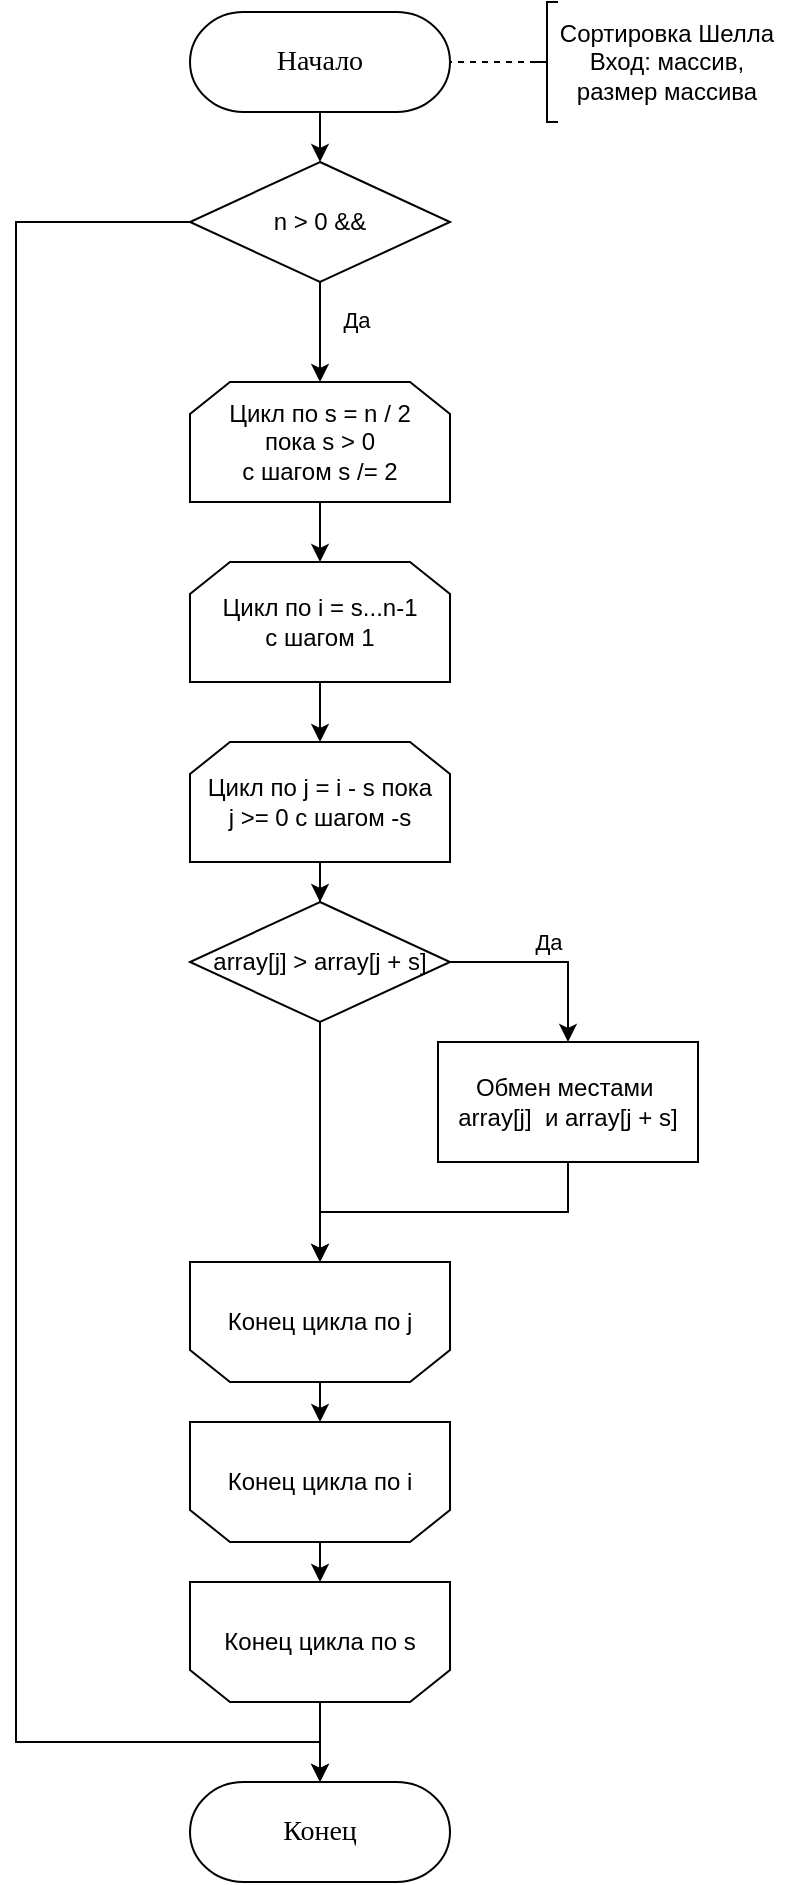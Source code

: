 <mxfile version="20.3.0" type="device" pages="4"><diagram id="zJ5rKYGzw53xMXKaePyn" name="Shell Sort"><mxGraphModel dx="1167" dy="1146" grid="1" gridSize="10" guides="1" tooltips="1" connect="1" arrows="1" fold="1" page="1" pageScale="1" pageWidth="827" pageHeight="1169" math="0" shadow="0"><root><mxCell id="0"/><mxCell id="1" parent="0"/><mxCell id="5mzTO8OdksLQXG157cku-5" style="edgeStyle=orthogonalEdgeStyle;rounded=0;orthogonalLoop=1;jettySize=auto;html=1;entryX=0.5;entryY=0;entryDx=0;entryDy=0;entryPerimeter=0;" parent="1" source="uV4W_4-hqG5UFzfyPHTg-1" target="5mzTO8OdksLQXG157cku-1" edge="1"><mxGeometry relative="1" as="geometry"><mxPoint x="352" y="110" as="sourcePoint"/></mxGeometry></mxCell><mxCell id="93CCv3OsJoAqllG_4LYZ-76" style="edgeStyle=orthogonalEdgeStyle;rounded=0;orthogonalLoop=1;jettySize=auto;html=1;exitX=0.5;exitY=1;exitDx=0;exitDy=0;entryX=0.5;entryY=0;entryDx=0;entryDy=0;" parent="1" source="93CCv3OsJoAqllG_4LYZ-69" target="93CCv3OsJoAqllG_4LYZ-71" edge="1"><mxGeometry relative="1" as="geometry"/></mxCell><mxCell id="93CCv3OsJoAqllG_4LYZ-69" value="Цикл по s = n / 2 &lt;br&gt;пока s &amp;gt; 0 &lt;br&gt;с шагом s /= 2" style="shape=loopLimit;whiteSpace=wrap;html=1;" parent="1" vertex="1"><mxGeometry x="287" y="240" width="130" height="60" as="geometry"/></mxCell><mxCell id="93CCv3OsJoAqllG_4LYZ-106" style="edgeStyle=orthogonalEdgeStyle;rounded=0;orthogonalLoop=1;jettySize=auto;html=1;exitX=0.5;exitY=1;exitDx=0;exitDy=0;" parent="1" source="93CCv3OsJoAqllG_4LYZ-70" target="uV4W_4-hqG5UFzfyPHTg-3" edge="1"><mxGeometry relative="1" as="geometry"><mxPoint x="352.059" y="930" as="targetPoint"/></mxGeometry></mxCell><mxCell id="93CCv3OsJoAqllG_4LYZ-70" value="Конец цикла по s" style="shape=loopLimit;whiteSpace=wrap;html=1;flipV=1;" parent="1" vertex="1"><mxGeometry x="287" y="840" width="130" height="60" as="geometry"/></mxCell><mxCell id="93CCv3OsJoAqllG_4LYZ-77" style="edgeStyle=orthogonalEdgeStyle;rounded=0;orthogonalLoop=1;jettySize=auto;html=1;exitX=0.5;exitY=1;exitDx=0;exitDy=0;entryX=0.5;entryY=0;entryDx=0;entryDy=0;" parent="1" source="93CCv3OsJoAqllG_4LYZ-71" target="93CCv3OsJoAqllG_4LYZ-74" edge="1"><mxGeometry relative="1" as="geometry"/></mxCell><mxCell id="93CCv3OsJoAqllG_4LYZ-71" value="&lt;br&gt;Цикл по i = s...n-1&lt;br&gt;с шагом 1&lt;br&gt;&lt;div style=&quot;text-align: center;&quot;&gt;&lt;span style=&quot;color: rgba(0, 0, 0, 0); font-family: monospace; font-size: 0px; text-align: start; background-color: initial;&quot;&gt;%3CmxGraphModel%3E%3Croot%3E%3CmxCell%20id%3D%220%22%2F%3E%3CmxCell%20id%3D%221%22%20parent%3D%220%22%2F%3E%3CmxCell%20id%3D%222%22%20value%3D%22s%20%3D%20n%20%2F%202%3B%20s%20%26amp%3Bgt%3B%200%22%20style%3D%22shape%3DloopLimit%3BwhiteSpace%3Dwrap%3Bhtml%3D1%3B%22%20vertex%3D%221%22%20parent%3D%221%22%3E%3CmxGeometry%20x%3D%22290%22%20y%3D%22180%22%20width%3D%22130%22%20height%3D%2260%22%20as%3D%22geometry%22%2F%3E%3C%2FmxCell%3E%3C%2Froot%3E%3C%2FmxGraphModel%3&lt;/span&gt;&lt;/div&gt;" style="shape=loopLimit;whiteSpace=wrap;html=1;" parent="1" vertex="1"><mxGeometry x="287" y="330" width="130" height="60" as="geometry"/></mxCell><mxCell id="93CCv3OsJoAqllG_4LYZ-79" style="edgeStyle=orthogonalEdgeStyle;rounded=0;orthogonalLoop=1;jettySize=auto;html=1;exitX=0.5;exitY=1;exitDx=0;exitDy=0;entryX=0.5;entryY=0;entryDx=0;entryDy=0;" parent="1" source="93CCv3OsJoAqllG_4LYZ-72" target="93CCv3OsJoAqllG_4LYZ-70" edge="1"><mxGeometry relative="1" as="geometry"/></mxCell><mxCell id="93CCv3OsJoAqllG_4LYZ-72" value="Конец цикла по i" style="shape=loopLimit;whiteSpace=wrap;html=1;flipV=1;" parent="1" vertex="1"><mxGeometry x="287" y="760" width="130" height="60" as="geometry"/></mxCell><mxCell id="93CCv3OsJoAqllG_4LYZ-81" style="edgeStyle=orthogonalEdgeStyle;rounded=0;orthogonalLoop=1;jettySize=auto;html=1;exitX=0.5;exitY=1;exitDx=0;exitDy=0;" parent="1" source="93CCv3OsJoAqllG_4LYZ-74" target="93CCv3OsJoAqllG_4LYZ-80" edge="1"><mxGeometry relative="1" as="geometry"/></mxCell><mxCell id="93CCv3OsJoAqllG_4LYZ-74" value="Цикл по j = i - s пока &lt;br&gt;j &amp;gt;= 0 c шагом -s" style="shape=loopLimit;whiteSpace=wrap;html=1;" parent="1" vertex="1"><mxGeometry x="287" y="420" width="130" height="60" as="geometry"/></mxCell><mxCell id="93CCv3OsJoAqllG_4LYZ-78" style="edgeStyle=orthogonalEdgeStyle;rounded=0;orthogonalLoop=1;jettySize=auto;html=1;exitX=0.5;exitY=1;exitDx=0;exitDy=0;entryX=0.5;entryY=0;entryDx=0;entryDy=0;" parent="1" source="93CCv3OsJoAqllG_4LYZ-75" target="93CCv3OsJoAqllG_4LYZ-72" edge="1"><mxGeometry relative="1" as="geometry"/></mxCell><mxCell id="93CCv3OsJoAqllG_4LYZ-75" value="Конец цикла по j" style="shape=loopLimit;whiteSpace=wrap;html=1;flipV=1;" parent="1" vertex="1"><mxGeometry x="287" y="680" width="130" height="60" as="geometry"/></mxCell><mxCell id="93CCv3OsJoAqllG_4LYZ-84" style="edgeStyle=orthogonalEdgeStyle;rounded=0;orthogonalLoop=1;jettySize=auto;html=1;exitX=1;exitY=0.5;exitDx=0;exitDy=0;exitPerimeter=0;entryX=0.5;entryY=0;entryDx=0;entryDy=0;" parent="1" source="93CCv3OsJoAqllG_4LYZ-80" target="1SueRd_jat4q9LOYcfWv-1" edge="1"><mxGeometry relative="1" as="geometry"><mxPoint x="476" y="570" as="targetPoint"/></mxGeometry></mxCell><mxCell id="93CCv3OsJoAqllG_4LYZ-87" value="Да" style="edgeLabel;html=1;align=center;verticalAlign=middle;resizable=0;points=[];" parent="93CCv3OsJoAqllG_4LYZ-84" vertex="1" connectable="0"><mxGeometry x="-0.01" y="2" relative="1" as="geometry"><mxPoint y="-8" as="offset"/></mxGeometry></mxCell><mxCell id="93CCv3OsJoAqllG_4LYZ-85" style="edgeStyle=orthogonalEdgeStyle;rounded=0;orthogonalLoop=1;jettySize=auto;html=1;exitX=0.5;exitY=1;exitDx=0;exitDy=0;exitPerimeter=0;" parent="1" source="93CCv3OsJoAqllG_4LYZ-80" target="93CCv3OsJoAqllG_4LYZ-75" edge="1"><mxGeometry relative="1" as="geometry"/></mxCell><mxCell id="93CCv3OsJoAqllG_4LYZ-80" value="array[j] &amp;gt; array[j + s]" style="strokeWidth=1;html=1;shape=mxgraph.flowchart.decision;whiteSpace=wrap;" parent="1" vertex="1"><mxGeometry x="287" y="500" width="130" height="60" as="geometry"/></mxCell><mxCell id="93CCv3OsJoAqllG_4LYZ-86" style="edgeStyle=orthogonalEdgeStyle;rounded=0;orthogonalLoop=1;jettySize=auto;html=1;exitX=0.5;exitY=1;exitDx=0;exitDy=0;" parent="1" source="1SueRd_jat4q9LOYcfWv-1" target="93CCv3OsJoAqllG_4LYZ-75" edge="1"><mxGeometry relative="1" as="geometry"><mxPoint x="476.059" y="630" as="sourcePoint"/></mxGeometry></mxCell><mxCell id="93CCv3OsJoAqllG_4LYZ-108" style="edgeStyle=orthogonalEdgeStyle;rounded=0;orthogonalLoop=1;jettySize=auto;html=1;exitX=0;exitY=0.5;exitDx=0;exitDy=0;exitPerimeter=0;endArrow=none;endFill=0;dashed=1;" parent="1" source="93CCv3OsJoAqllG_4LYZ-107" target="uV4W_4-hqG5UFzfyPHTg-1" edge="1"><mxGeometry relative="1" as="geometry"><mxPoint x="417" y="80" as="targetPoint"/></mxGeometry></mxCell><mxCell id="93CCv3OsJoAqllG_4LYZ-107" value="" style="strokeWidth=1;html=1;shape=mxgraph.flowchart.annotation_2;align=left;labelPosition=right;pointerEvents=1;rounded=0;" parent="1" vertex="1"><mxGeometry x="460" y="50" width="11" height="60" as="geometry"/></mxCell><mxCell id="93CCv3OsJoAqllG_4LYZ-109" value="Сортировка Шелла&lt;br&gt;Вход: массив, &lt;br&gt;размер массива" style="text;html=1;align=center;verticalAlign=middle;resizable=0;points=[];autosize=1;strokeColor=none;fillColor=none;" parent="1" vertex="1"><mxGeometry x="460" y="50" width="130" height="60" as="geometry"/></mxCell><mxCell id="5mzTO8OdksLQXG157cku-2" style="edgeStyle=orthogonalEdgeStyle;rounded=0;orthogonalLoop=1;jettySize=auto;html=1;exitX=0.5;exitY=1;exitDx=0;exitDy=0;exitPerimeter=0;" parent="1" source="5mzTO8OdksLQXG157cku-1" target="93CCv3OsJoAqllG_4LYZ-69" edge="1"><mxGeometry relative="1" as="geometry"/></mxCell><mxCell id="5mzTO8OdksLQXG157cku-3" value="Да" style="edgeLabel;html=1;align=center;verticalAlign=middle;resizable=0;points=[];" parent="5mzTO8OdksLQXG157cku-2" vertex="1" connectable="0"><mxGeometry x="-0.246" y="1" relative="1" as="geometry"><mxPoint x="17" as="offset"/></mxGeometry></mxCell><mxCell id="5mzTO8OdksLQXG157cku-4" style="edgeStyle=orthogonalEdgeStyle;rounded=0;orthogonalLoop=1;jettySize=auto;html=1;exitX=0;exitY=0.5;exitDx=0;exitDy=0;exitPerimeter=0;entryX=0.5;entryY=0;entryDx=0;entryDy=0;entryPerimeter=0;" parent="1" source="5mzTO8OdksLQXG157cku-1" target="uV4W_4-hqG5UFzfyPHTg-3" edge="1"><mxGeometry relative="1" as="geometry"><Array as="points"><mxPoint x="200" y="160"/><mxPoint x="200" y="920"/><mxPoint x="352" y="920"/></Array><mxPoint x="352" y="930" as="targetPoint"/></mxGeometry></mxCell><mxCell id="5mzTO8OdksLQXG157cku-1" value="n &amp;gt; 0 &amp;amp;&amp;amp;&lt;br&gt;" style="strokeWidth=1;html=1;shape=mxgraph.flowchart.decision;whiteSpace=wrap;" parent="1" vertex="1"><mxGeometry x="287" y="130" width="130" height="60" as="geometry"/></mxCell><mxCell id="1SueRd_jat4q9LOYcfWv-1" value="Обмен местами&amp;nbsp;&lt;br&gt;array[j]&amp;nbsp; и array[j + s]" style="rounded=0;whiteSpace=wrap;html=1;absoluteArcSize=1;arcSize=14;strokeWidth=1;" parent="1" vertex="1"><mxGeometry x="411" y="570" width="130" height="60" as="geometry"/></mxCell><mxCell id="uV4W_4-hqG5UFzfyPHTg-1" value="&lt;div style=&quot;&quot;&gt;&lt;font style=&quot;font-family: Calibri; color: rgb(0, 0, 0); direction: ltr; letter-spacing: 0px; line-height: 120%; opacity: 1;&quot;&gt;&lt;font style=&quot;font-size: 14px;&quot;&gt;Начало&lt;/font&gt;&lt;br&gt;&lt;/font&gt;&lt;/div&gt;" style="verticalAlign=middle;align=center;vsdxID=1;fillColor=#FFFFFF;gradientColor=none;shape=stencil(tVJBDsIgEHwNRxoEG+O51n8QS9uNCM2Ctv5eEI2ttV6Mt9md2d0MDBGFa2WnCGfOoz2qHirfErEjnINpFYIPiIiSiKK2qBq0Z1OlupNRGdHJXuKGIc1xluV5nOLsmjorxu71Psk1mJF8s83WX+USD4HD+XZ86PMkX1745KkcwFG0XnqwZsJpiY2i4RSttWwmlOuV6mbtj17m1n9ysvySf/ESwOtPa9A6RWLMv2cgtFJ+RHkD);strokeColor=#000000;spacingTop=-1;spacingBottom=-1;spacingLeft=-1;spacingRight=-1;points=[[0.5,0,0],[0.5,0.5,0],[1,0.5,0]];labelBackgroundColor=none;rounded=0;html=1;whiteSpace=wrap;" vertex="1" parent="1"><mxGeometry x="287" y="55" width="130" height="50" as="geometry"/></mxCell><mxCell id="uV4W_4-hqG5UFzfyPHTg-3" value="&lt;div style=&quot;&quot;&gt;&lt;font face=&quot;Calibri&quot;&gt;&lt;span style=&quot;font-size: 14px;&quot;&gt;Конец&lt;/span&gt;&lt;/font&gt;&lt;/div&gt;" style="verticalAlign=middle;align=center;vsdxID=1;fillColor=#FFFFFF;gradientColor=none;shape=stencil(tVJBDsIgEHwNRxoEG+O51n8QS9uNCM2Ctv5eEI2ttV6Mt9md2d0MDBGFa2WnCGfOoz2qHirfErEjnINpFYIPiIiSiKK2qBq0Z1OlupNRGdHJXuKGIc1xluV5nOLsmjorxu71Psk1mJF8s83WX+USD4HD+XZ86PMkX1745KkcwFG0XnqwZsJpiY2i4RSttWwmlOuV6mbtj17m1n9ysvySf/ESwOtPa9A6RWLMv2cgtFJ+RHkD);strokeColor=#000000;spacingTop=-1;spacingBottom=-1;spacingLeft=-1;spacingRight=-1;points=[[0.5,0,0],[0.5,0.5,0],[1,0.5,0]];labelBackgroundColor=none;rounded=0;html=1;whiteSpace=wrap;" vertex="1" parent="1"><mxGeometry x="287" y="940" width="130" height="50" as="geometry"/></mxCell></root></mxGraphModel></diagram><diagram id="ApRP8iA1zLcZYuRDoT3F" name="Bead Sort"><mxGraphModel dx="545" dy="535" grid="1" gridSize="10" guides="1" tooltips="1" connect="1" arrows="1" fold="1" page="1" pageScale="1" pageWidth="827" pageHeight="1169" math="0" shadow="0"><root><mxCell id="0"/><mxCell id="1" parent="0"/><mxCell id="517aXSBoxoFflCynp9_E-57" style="edgeStyle=orthogonalEdgeStyle;rounded=0;orthogonalLoop=1;jettySize=auto;html=1;entryX=0.5;entryY=0;entryDx=0;entryDy=0;fontSize=20;" parent="1" source="r0wx1oEFgMWCrntMmnH4-2" target="517aXSBoxoFflCynp9_E-56" edge="1"><mxGeometry relative="1" as="geometry"><mxPoint x="219" y="100" as="sourcePoint"/></mxGeometry></mxCell><mxCell id="ViTurvVxepOQBG1YdN2W-4" style="edgeStyle=orthogonalEdgeStyle;rounded=0;orthogonalLoop=1;jettySize=auto;html=1;exitX=0.5;exitY=1;exitDx=0;exitDy=0;" parent="1" source="ViTurvVxepOQBG1YdN2W-1" target="ViTurvVxepOQBG1YdN2W-3" edge="1"><mxGeometry relative="1" as="geometry"/></mxCell><mxCell id="ViTurvVxepOQBG1YdN2W-1" value="Цикл по i=1...n-1&lt;br&gt;с шагом 1" style="shape=loopLimit;whiteSpace=wrap;html=1;" parent="1" vertex="1"><mxGeometry x="154" y="210" width="130" height="60" as="geometry"/></mxCell><mxCell id="517aXSBoxoFflCynp9_E-6" style="edgeStyle=orthogonalEdgeStyle;rounded=0;orthogonalLoop=1;jettySize=auto;html=1;exitX=0.5;exitY=1;exitDx=0;exitDy=0;entryX=0.5;entryY=0;entryDx=0;entryDy=0;" parent="1" source="ViTurvVxepOQBG1YdN2W-2" target="517aXSBoxoFflCynp9_E-5" edge="1"><mxGeometry relative="1" as="geometry"/></mxCell><mxCell id="ViTurvVxepOQBG1YdN2W-2" value="Конец цикла по i" style="shape=loopLimit;whiteSpace=wrap;html=1;flipV=1;" parent="1" vertex="1"><mxGeometry x="154" y="449" width="130" height="60" as="geometry"/></mxCell><mxCell id="ViTurvVxepOQBG1YdN2W-5" style="edgeStyle=orthogonalEdgeStyle;rounded=0;orthogonalLoop=1;jettySize=auto;html=1;exitX=0.5;exitY=1;exitDx=0;exitDy=0;" parent="1" source="ViTurvVxepOQBG1YdN2W-3" target="ViTurvVxepOQBG1YdN2W-2" edge="1"><mxGeometry relative="1" as="geometry"/></mxCell><mxCell id="517aXSBoxoFflCynp9_E-2" style="edgeStyle=orthogonalEdgeStyle;rounded=0;orthogonalLoop=1;jettySize=auto;html=1;exitX=1;exitY=0.5;exitDx=0;exitDy=0;" parent="1" source="ViTurvVxepOQBG1YdN2W-3" target="517aXSBoxoFflCynp9_E-1" edge="1"><mxGeometry relative="1" as="geometry"/></mxCell><mxCell id="517aXSBoxoFflCynp9_E-4" value="&lt;font style=&quot;font-size: 12px;&quot;&gt;Да&lt;/font&gt;" style="edgeLabel;html=1;align=center;verticalAlign=middle;resizable=0;points=[];" parent="517aXSBoxoFflCynp9_E-2" vertex="1" connectable="0"><mxGeometry x="-0.207" relative="1" as="geometry"><mxPoint x="13" y="-10" as="offset"/></mxGeometry></mxCell><mxCell id="ViTurvVxepOQBG1YdN2W-3" value="array[i] &amp;gt; max" style="rhombus;whiteSpace=wrap;html=1;" parent="1" vertex="1"><mxGeometry x="154" y="289" width="130" height="60" as="geometry"/></mxCell><mxCell id="517aXSBoxoFflCynp9_E-3" style="edgeStyle=orthogonalEdgeStyle;rounded=0;orthogonalLoop=1;jettySize=auto;html=1;exitX=0.5;exitY=1;exitDx=0;exitDy=0;" parent="1" source="517aXSBoxoFflCynp9_E-1" target="ViTurvVxepOQBG1YdN2W-2" edge="1"><mxGeometry relative="1" as="geometry"/></mxCell><mxCell id="517aXSBoxoFflCynp9_E-1" value="max = a[i]" style="rounded=0;whiteSpace=wrap;html=1;absoluteArcSize=1;arcSize=14;strokeWidth=1;" parent="1" vertex="1"><mxGeometry x="284" y="349" width="130" height="41" as="geometry"/></mxCell><mxCell id="517aXSBoxoFflCynp9_E-16" style="edgeStyle=orthogonalEdgeStyle;rounded=0;orthogonalLoop=1;jettySize=auto;html=1;exitX=0.5;exitY=1;exitDx=0;exitDy=0;" parent="1" source="517aXSBoxoFflCynp9_E-5" target="517aXSBoxoFflCynp9_E-7" edge="1"><mxGeometry relative="1" as="geometry"/></mxCell><mxCell id="517aXSBoxoFflCynp9_E-5" value="Выделение памяти под массив beads длиной max * n" style="rounded=0;whiteSpace=wrap;html=1;absoluteArcSize=1;arcSize=14;strokeWidth=1;" parent="1" vertex="1"><mxGeometry x="154" y="549" width="130" height="60" as="geometry"/></mxCell><mxCell id="517aXSBoxoFflCynp9_E-9" style="edgeStyle=orthogonalEdgeStyle;rounded=0;orthogonalLoop=1;jettySize=auto;html=1;exitX=0.5;exitY=1;exitDx=0;exitDy=0;" parent="1" source="517aXSBoxoFflCynp9_E-7" target="517aXSBoxoFflCynp9_E-8" edge="1"><mxGeometry relative="1" as="geometry"/></mxCell><mxCell id="517aXSBoxoFflCynp9_E-7" value="Цикл по i=0...n-1&lt;br&gt;с шагом 1" style="shape=loopLimit;whiteSpace=wrap;html=1;" parent="1" vertex="1"><mxGeometry x="154" y="649" width="130" height="60" as="geometry"/></mxCell><mxCell id="517aXSBoxoFflCynp9_E-14" style="edgeStyle=orthogonalEdgeStyle;rounded=0;orthogonalLoop=1;jettySize=auto;html=1;exitX=0.5;exitY=1;exitDx=0;exitDy=0;" parent="1" source="517aXSBoxoFflCynp9_E-8" target="517aXSBoxoFflCynp9_E-13" edge="1"><mxGeometry relative="1" as="geometry"/></mxCell><mxCell id="517aXSBoxoFflCynp9_E-8" value="Цикл по j=0...a[i]-1&lt;br&gt;с шагом 1" style="shape=loopLimit;whiteSpace=wrap;html=1;" parent="1" vertex="1"><mxGeometry x="154" y="739" width="130" height="60" as="geometry"/></mxCell><mxCell id="517aXSBoxoFflCynp9_E-12" style="edgeStyle=orthogonalEdgeStyle;rounded=0;orthogonalLoop=1;jettySize=auto;html=1;exitX=0.5;exitY=1;exitDx=0;exitDy=0;" parent="1" source="517aXSBoxoFflCynp9_E-10" target="517aXSBoxoFflCynp9_E-11" edge="1"><mxGeometry relative="1" as="geometry"/></mxCell><mxCell id="517aXSBoxoFflCynp9_E-10" value="Конец цикла по j" style="shape=loopLimit;whiteSpace=wrap;html=1;flipV=1;" parent="1" vertex="1"><mxGeometry x="154" y="928" width="130" height="60" as="geometry"/></mxCell><mxCell id="517aXSBoxoFflCynp9_E-34" style="edgeStyle=orthogonalEdgeStyle;rounded=0;orthogonalLoop=1;jettySize=auto;html=1;exitX=0.5;exitY=1;exitDx=0;exitDy=0;fontSize=20;" parent="1" source="517aXSBoxoFflCynp9_E-11" target="517aXSBoxoFflCynp9_E-33" edge="1"><mxGeometry relative="1" as="geometry"/></mxCell><mxCell id="517aXSBoxoFflCynp9_E-11" value="Конец цикла по i" style="shape=loopLimit;whiteSpace=wrap;html=1;flipV=1;" parent="1" vertex="1"><mxGeometry x="154" y="1018" width="130" height="60" as="geometry"/></mxCell><mxCell id="517aXSBoxoFflCynp9_E-15" style="edgeStyle=orthogonalEdgeStyle;rounded=0;orthogonalLoop=1;jettySize=auto;html=1;exitX=0.5;exitY=1;exitDx=0;exitDy=0;entryX=0.5;entryY=0;entryDx=0;entryDy=0;" parent="1" source="517aXSBoxoFflCynp9_E-13" target="517aXSBoxoFflCynp9_E-10" edge="1"><mxGeometry relative="1" as="geometry"/></mxCell><mxCell id="517aXSBoxoFflCynp9_E-13" value="beads[i * max + j] = 1" style="rounded=0;whiteSpace=wrap;html=1;absoluteArcSize=1;arcSize=14;strokeWidth=1;" parent="1" vertex="1"><mxGeometry x="154" y="829" width="130" height="60" as="geometry"/></mxCell><mxCell id="517aXSBoxoFflCynp9_E-25" style="edgeStyle=orthogonalEdgeStyle;rounded=0;orthogonalLoop=1;jettySize=auto;html=1;exitX=0.5;exitY=1;exitDx=0;exitDy=0;entryX=0.5;entryY=0;entryDx=0;entryDy=0;" parent="1" source="517aXSBoxoFflCynp9_E-17" target="517aXSBoxoFflCynp9_E-19" edge="1"><mxGeometry relative="1" as="geometry"/></mxCell><mxCell id="517aXSBoxoFflCynp9_E-17" value="Цикл по j=0...max-1&lt;br&gt;с шагом 1" style="shape=loopLimit;whiteSpace=wrap;html=1;" parent="1" vertex="1"><mxGeometry x="430" y="160" width="130" height="60" as="geometry"/></mxCell><mxCell id="517aXSBoxoFflCynp9_E-53" style="edgeStyle=orthogonalEdgeStyle;rounded=0;orthogonalLoop=1;jettySize=auto;html=1;exitX=0.5;exitY=1;exitDx=0;exitDy=0;fontSize=20;" parent="1" source="517aXSBoxoFflCynp9_E-18" target="517aXSBoxoFflCynp9_E-52" edge="1"><mxGeometry relative="1" as="geometry"/></mxCell><mxCell id="517aXSBoxoFflCynp9_E-18" value="Конец цикла по j" style="shape=loopLimit;whiteSpace=wrap;html=1;flipV=1;" parent="1" vertex="1"><mxGeometry x="430" y="800" width="130" height="60" as="geometry"/></mxCell><mxCell id="517aXSBoxoFflCynp9_E-30" style="edgeStyle=orthogonalEdgeStyle;rounded=0;orthogonalLoop=1;jettySize=auto;html=1;exitX=0.5;exitY=1;exitDx=0;exitDy=0;entryX=0.5;entryY=0;entryDx=0;entryDy=0;" parent="1" source="517aXSBoxoFflCynp9_E-19" target="517aXSBoxoFflCynp9_E-29" edge="1"><mxGeometry relative="1" as="geometry"/></mxCell><mxCell id="517aXSBoxoFflCynp9_E-19" value="Цикл по i=0...n-1&lt;br&gt;с шагом 1" style="shape=loopLimit;whiteSpace=wrap;html=1;" parent="1" vertex="1"><mxGeometry x="430" y="249" width="130" height="60" as="geometry"/></mxCell><mxCell id="517aXSBoxoFflCynp9_E-23" style="edgeStyle=orthogonalEdgeStyle;rounded=0;orthogonalLoop=1;jettySize=auto;html=1;exitX=0.5;exitY=1;exitDx=0;exitDy=0;entryX=0.5;entryY=0;entryDx=0;entryDy=0;" parent="1" source="517aXSBoxoFflCynp9_E-20" target="517aXSBoxoFflCynp9_E-21" edge="1"><mxGeometry relative="1" as="geometry"/></mxCell><mxCell id="517aXSBoxoFflCynp9_E-20" value="Конец цикла по i" style="shape=loopLimit;whiteSpace=wrap;html=1;flipV=1;" parent="1" vertex="1"><mxGeometry x="430" y="430" width="130" height="60" as="geometry"/></mxCell><mxCell id="517aXSBoxoFflCynp9_E-27" style="edgeStyle=orthogonalEdgeStyle;rounded=0;orthogonalLoop=1;jettySize=auto;html=1;exitX=0.5;exitY=1;exitDx=0;exitDy=0;entryX=0.5;entryY=0;entryDx=0;entryDy=0;" parent="1" source="517aXSBoxoFflCynp9_E-21" target="517aXSBoxoFflCynp9_E-26" edge="1"><mxGeometry relative="1" as="geometry"/></mxCell><mxCell id="517aXSBoxoFflCynp9_E-21" value="Цикл по i=n-sum...n-1 с шагом 1" style="shape=loopLimit;whiteSpace=wrap;html=1;" parent="1" vertex="1"><mxGeometry x="430" y="520" width="130" height="60" as="geometry"/></mxCell><mxCell id="517aXSBoxoFflCynp9_E-24" style="edgeStyle=orthogonalEdgeStyle;rounded=0;orthogonalLoop=1;jettySize=auto;html=1;exitX=0.5;exitY=1;exitDx=0;exitDy=0;entryX=0.5;entryY=0;entryDx=0;entryDy=0;" parent="1" source="517aXSBoxoFflCynp9_E-22" target="517aXSBoxoFflCynp9_E-18" edge="1"><mxGeometry relative="1" as="geometry"/></mxCell><mxCell id="517aXSBoxoFflCynp9_E-22" value="Конец цикла по i" style="shape=loopLimit;whiteSpace=wrap;html=1;flipV=1;" parent="1" vertex="1"><mxGeometry x="430" y="710" width="130" height="60" as="geometry"/></mxCell><mxCell id="517aXSBoxoFflCynp9_E-28" style="edgeStyle=orthogonalEdgeStyle;rounded=0;orthogonalLoop=1;jettySize=auto;html=1;exitX=0.5;exitY=1;exitDx=0;exitDy=0;entryX=0.5;entryY=0;entryDx=0;entryDy=0;" parent="1" source="517aXSBoxoFflCynp9_E-26" target="517aXSBoxoFflCynp9_E-22" edge="1"><mxGeometry relative="1" as="geometry"/></mxCell><mxCell id="517aXSBoxoFflCynp9_E-26" value="beads[i * max + j] = 1" style="rounded=0;whiteSpace=wrap;html=1;absoluteArcSize=1;arcSize=14;strokeWidth=1;" parent="1" vertex="1"><mxGeometry x="430" y="620" width="130" height="60" as="geometry"/></mxCell><mxCell id="517aXSBoxoFflCynp9_E-31" style="edgeStyle=orthogonalEdgeStyle;rounded=0;orthogonalLoop=1;jettySize=auto;html=1;exitX=0.5;exitY=1;exitDx=0;exitDy=0;" parent="1" source="517aXSBoxoFflCynp9_E-29" target="517aXSBoxoFflCynp9_E-20" edge="1"><mxGeometry relative="1" as="geometry"/></mxCell><mxCell id="517aXSBoxoFflCynp9_E-29" value="sum += beads[i * max + j];&lt;br&gt;beads[i * max + j] = 0;" style="rounded=0;whiteSpace=wrap;html=1;absoluteArcSize=1;arcSize=14;strokeWidth=1;" parent="1" vertex="1"><mxGeometry x="430" y="340" width="130" height="60" as="geometry"/></mxCell><mxCell id="517aXSBoxoFflCynp9_E-33" value="&lt;font style=&quot;font-size: 20px;&quot;&gt;A&lt;/font&gt;" style="ellipse;whiteSpace=wrap;html=1;aspect=fixed;" parent="1" vertex="1"><mxGeometry x="189" y="1109" width="60" height="60" as="geometry"/></mxCell><mxCell id="517aXSBoxoFflCynp9_E-36" style="edgeStyle=orthogonalEdgeStyle;rounded=0;orthogonalLoop=1;jettySize=auto;html=1;exitX=0.5;exitY=1;exitDx=0;exitDy=0;fontSize=20;" parent="1" source="517aXSBoxoFflCynp9_E-35" target="517aXSBoxoFflCynp9_E-17" edge="1"><mxGeometry relative="1" as="geometry"/></mxCell><mxCell id="517aXSBoxoFflCynp9_E-35" value="&lt;font style=&quot;font-size: 20px;&quot;&gt;A&lt;/font&gt;" style="ellipse;whiteSpace=wrap;html=1;aspect=fixed;" parent="1" vertex="1"><mxGeometry x="465" y="80" width="60" height="60" as="geometry"/></mxCell><mxCell id="517aXSBoxoFflCynp9_E-42" style="edgeStyle=orthogonalEdgeStyle;rounded=0;orthogonalLoop=1;jettySize=auto;html=1;exitX=0.5;exitY=1;exitDx=0;exitDy=0;fontSize=20;" parent="1" source="517aXSBoxoFflCynp9_E-38" target="517aXSBoxoFflCynp9_E-39" edge="1"><mxGeometry relative="1" as="geometry"/></mxCell><mxCell id="517aXSBoxoFflCynp9_E-38" value="Цикл по i=0...n-1&lt;br&gt;с шагом 1" style="shape=loopLimit;whiteSpace=wrap;html=1;" parent="1" vertex="1"><mxGeometry x="630" y="160" width="130" height="60" as="geometry"/></mxCell><mxCell id="517aXSBoxoFflCynp9_E-41" style="edgeStyle=orthogonalEdgeStyle;rounded=0;orthogonalLoop=1;jettySize=auto;html=1;exitX=0.5;exitY=1;exitDx=0;exitDy=0;entryX=0.5;entryY=0;entryDx=0;entryDy=0;fontSize=20;" parent="1" source="517aXSBoxoFflCynp9_E-39" target="517aXSBoxoFflCynp9_E-40" edge="1"><mxGeometry relative="1" as="geometry"/></mxCell><mxCell id="517aXSBoxoFflCynp9_E-39" value="Цикл по j=0...max-1&amp;nbsp;&lt;br&gt;с шагом 1" style="shape=loopLimit;whiteSpace=wrap;html=1;" parent="1" vertex="1"><mxGeometry x="630" y="249" width="130" height="60" as="geometry"/></mxCell><mxCell id="517aXSBoxoFflCynp9_E-47" style="edgeStyle=orthogonalEdgeStyle;rounded=0;orthogonalLoop=1;jettySize=auto;html=1;exitX=0.5;exitY=1;exitDx=0;exitDy=0;entryX=0.5;entryY=0;entryDx=0;entryDy=0;fontSize=20;" parent="1" source="517aXSBoxoFflCynp9_E-40" target="517aXSBoxoFflCynp9_E-46" edge="1"><mxGeometry relative="1" as="geometry"/></mxCell><mxCell id="517aXSBoxoFflCynp9_E-50" value="&lt;font style=&quot;font-size: 12px;&quot;&gt;Да&lt;/font&gt;" style="edgeLabel;html=1;align=center;verticalAlign=middle;resizable=0;points=[];fontSize=20;" parent="517aXSBoxoFflCynp9_E-47" vertex="1" connectable="0"><mxGeometry x="0.26" y="2" relative="1" as="geometry"><mxPoint x="-17" y="-12" as="offset"/></mxGeometry></mxCell><mxCell id="517aXSBoxoFflCynp9_E-49" style="edgeStyle=orthogonalEdgeStyle;rounded=0;orthogonalLoop=1;jettySize=auto;html=1;exitX=1;exitY=0.5;exitDx=0;exitDy=0;fontSize=20;" parent="1" source="517aXSBoxoFflCynp9_E-40" target="517aXSBoxoFflCynp9_E-43" edge="1"><mxGeometry relative="1" as="geometry"><Array as="points"><mxPoint x="790" y="370"/><mxPoint x="790" y="520"/><mxPoint x="695" y="520"/></Array></mxGeometry></mxCell><mxCell id="517aXSBoxoFflCynp9_E-40" value="beads[i * max + j] == 1" style="rhombus;whiteSpace=wrap;html=1;" parent="1" vertex="1"><mxGeometry x="630" y="340" width="130" height="60" as="geometry"/></mxCell><mxCell id="517aXSBoxoFflCynp9_E-45" style="edgeStyle=orthogonalEdgeStyle;rounded=0;orthogonalLoop=1;jettySize=auto;html=1;exitX=0.5;exitY=1;exitDx=0;exitDy=0;fontSize=20;" parent="1" source="517aXSBoxoFflCynp9_E-43" target="517aXSBoxoFflCynp9_E-44" edge="1"><mxGeometry relative="1" as="geometry"/></mxCell><mxCell id="517aXSBoxoFflCynp9_E-43" value="Конец цикла по j" style="shape=loopLimit;whiteSpace=wrap;html=1;flipV=1;" parent="1" vertex="1"><mxGeometry x="630" y="540" width="130" height="60" as="geometry"/></mxCell><mxCell id="517aXSBoxoFflCynp9_E-51" style="edgeStyle=orthogonalEdgeStyle;rounded=0;orthogonalLoop=1;jettySize=auto;html=1;exitX=0.5;exitY=1;exitDx=0;exitDy=0;fontSize=20;" parent="1" source="517aXSBoxoFflCynp9_E-44" target="r0wx1oEFgMWCrntMmnH4-1" edge="1"><mxGeometry relative="1" as="geometry"><mxPoint x="695" y="730" as="targetPoint"/></mxGeometry></mxCell><mxCell id="517aXSBoxoFflCynp9_E-44" value="Конец цикла по i" style="shape=loopLimit;whiteSpace=wrap;html=1;flipV=1;" parent="1" vertex="1"><mxGeometry x="630" y="620" width="130" height="60" as="geometry"/></mxCell><mxCell id="517aXSBoxoFflCynp9_E-48" style="edgeStyle=orthogonalEdgeStyle;rounded=0;orthogonalLoop=1;jettySize=auto;html=1;exitX=0.5;exitY=1;exitDx=0;exitDy=0;entryX=0.5;entryY=0;entryDx=0;entryDy=0;fontSize=20;" parent="1" source="517aXSBoxoFflCynp9_E-46" target="517aXSBoxoFflCynp9_E-43" edge="1"><mxGeometry relative="1" as="geometry"/></mxCell><mxCell id="517aXSBoxoFflCynp9_E-46" value="a[i] = j" style="rounded=0;whiteSpace=wrap;html=1;absoluteArcSize=1;arcSize=14;strokeWidth=1;" parent="1" vertex="1"><mxGeometry x="630" y="450" width="130" height="50" as="geometry"/></mxCell><mxCell id="517aXSBoxoFflCynp9_E-52" value="&lt;span style=&quot;font-size: 20px;&quot;&gt;B&lt;/span&gt;" style="ellipse;whiteSpace=wrap;html=1;aspect=fixed;" parent="1" vertex="1"><mxGeometry x="465" y="889" width="60" height="60" as="geometry"/></mxCell><mxCell id="517aXSBoxoFflCynp9_E-55" style="edgeStyle=orthogonalEdgeStyle;rounded=0;orthogonalLoop=1;jettySize=auto;html=1;exitX=0.5;exitY=1;exitDx=0;exitDy=0;entryX=0.5;entryY=0;entryDx=0;entryDy=0;fontSize=20;" parent="1" source="517aXSBoxoFflCynp9_E-54" target="517aXSBoxoFflCynp9_E-38" edge="1"><mxGeometry relative="1" as="geometry"/></mxCell><mxCell id="517aXSBoxoFflCynp9_E-54" value="&lt;span style=&quot;font-size: 20px;&quot;&gt;B&lt;/span&gt;" style="ellipse;whiteSpace=wrap;html=1;aspect=fixed;" parent="1" vertex="1"><mxGeometry x="665" y="70" width="60" height="60" as="geometry"/></mxCell><mxCell id="517aXSBoxoFflCynp9_E-61" style="edgeStyle=orthogonalEdgeStyle;rounded=0;orthogonalLoop=1;jettySize=auto;html=1;exitX=0;exitY=0.5;exitDx=0;exitDy=0;fontSize=20;" parent="1" source="517aXSBoxoFflCynp9_E-56" target="517aXSBoxoFflCynp9_E-60" edge="1"><mxGeometry relative="1" as="geometry"/></mxCell><mxCell id="1su7fDfFGS1ucFmmIdsB-1" style="edgeStyle=orthogonalEdgeStyle;rounded=0;orthogonalLoop=1;jettySize=auto;html=1;exitX=0.5;exitY=1;exitDx=0;exitDy=0;entryX=0.5;entryY=0;entryDx=0;entryDy=0;strokeColor=default;" parent="1" source="517aXSBoxoFflCynp9_E-56" target="ViTurvVxepOQBG1YdN2W-1" edge="1"><mxGeometry relative="1" as="geometry"/></mxCell><mxCell id="1su7fDfFGS1ucFmmIdsB-2" value="Да" style="edgeLabel;html=1;align=center;verticalAlign=middle;resizable=0;points=[];" parent="1su7fDfFGS1ucFmmIdsB-1" vertex="1" connectable="0"><mxGeometry x="0.134" y="1" relative="1" as="geometry"><mxPoint x="10" y="-7" as="offset"/></mxGeometry></mxCell><mxCell id="517aXSBoxoFflCynp9_E-56" value="n &amp;gt; 0" style="rhombus;whiteSpace=wrap;html=1;" parent="1" vertex="1"><mxGeometry x="154" y="120" width="130" height="60" as="geometry"/></mxCell><mxCell id="517aXSBoxoFflCynp9_E-60" value="&lt;font style=&quot;font-size: 20px;&quot;&gt;С&lt;/font&gt;" style="ellipse;whiteSpace=wrap;html=1;aspect=fixed;" parent="1" vertex="1"><mxGeometry x="70" y="210" width="60" height="60" as="geometry"/></mxCell><mxCell id="517aXSBoxoFflCynp9_E-63" style="edgeStyle=orthogonalEdgeStyle;rounded=0;orthogonalLoop=1;jettySize=auto;html=1;fontSize=20;exitX=0;exitY=0.5;exitDx=0;exitDy=0;" parent="1" source="517aXSBoxoFflCynp9_E-62" target="r0wx1oEFgMWCrntMmnH4-1" edge="1"><mxGeometry relative="1" as="geometry"><Array as="points"><mxPoint x="760" y="710"/><mxPoint x="695" y="710"/></Array><mxPoint x="695" y="730" as="targetPoint"/></mxGeometry></mxCell><mxCell id="517aXSBoxoFflCynp9_E-62" value="&lt;span style=&quot;font-size: 20px;&quot;&gt;С&lt;/span&gt;" style="ellipse;whiteSpace=wrap;html=1;aspect=fixed;" parent="1" vertex="1"><mxGeometry x="760" y="679" width="60" height="60" as="geometry"/></mxCell><mxCell id="zePbKUkwh7KGL7Af4wnY-3" style="edgeStyle=orthogonalEdgeStyle;rounded=0;orthogonalLoop=1;jettySize=auto;html=1;fontSize=12;endArrow=none;endFill=0;strokeColor=default;dashed=1;" parent="1" target="r0wx1oEFgMWCrntMmnH4-2" edge="1"><mxGeometry relative="1" as="geometry"><mxPoint x="320" y="70" as="sourcePoint"/><mxPoint x="284" y="70" as="targetPoint"/></mxGeometry></mxCell><mxCell id="zePbKUkwh7KGL7Af4wnY-1" value="" style="strokeWidth=1;html=1;shape=mxgraph.flowchart.annotation_2;align=left;labelPosition=right;pointerEvents=1;rounded=0;" parent="1" vertex="1"><mxGeometry x="320" y="40" width="10" height="60" as="geometry"/></mxCell><mxCell id="zePbKUkwh7KGL7Af4wnY-2" value="Сортировка бусинами&lt;br&gt;Вход: массив, &lt;br&gt;размер массива" style="text;html=1;align=center;verticalAlign=middle;resizable=0;points=[];autosize=1;strokeColor=none;fillColor=none;" parent="1" vertex="1"><mxGeometry x="320" y="40" width="150" height="60" as="geometry"/></mxCell><mxCell id="r0wx1oEFgMWCrntMmnH4-1" value="&lt;div style=&quot;&quot;&gt;&lt;font face=&quot;Calibri&quot;&gt;&lt;span style=&quot;font-size: 14px;&quot;&gt;Конец&lt;/span&gt;&lt;/font&gt;&lt;/div&gt;" style="verticalAlign=middle;align=center;vsdxID=1;fillColor=#FFFFFF;gradientColor=none;shape=stencil(tVJBDsIgEHwNRxoEG+O51n8QS9uNCM2Ctv5eEI2ttV6Mt9md2d0MDBGFa2WnCGfOoz2qHirfErEjnINpFYIPiIiSiKK2qBq0Z1OlupNRGdHJXuKGIc1xluV5nOLsmjorxu71Psk1mJF8s83WX+USD4HD+XZ86PMkX1745KkcwFG0XnqwZsJpiY2i4RSttWwmlOuV6mbtj17m1n9ysvySf/ESwOtPa9A6RWLMv2cgtFJ+RHkD);strokeColor=#000000;spacingTop=-1;spacingBottom=-1;spacingLeft=-1;spacingRight=-1;points=[[0.5,0,0],[0.5,0.5,0],[1,0.5,0]];labelBackgroundColor=none;rounded=0;html=1;whiteSpace=wrap;" vertex="1" parent="1"><mxGeometry x="630" y="730" width="130" height="50" as="geometry"/></mxCell><mxCell id="r0wx1oEFgMWCrntMmnH4-2" value="&lt;div style=&quot;&quot;&gt;&lt;font face=&quot;Calibri&quot;&gt;&lt;span style=&quot;font-size: 14px;&quot;&gt;Начало&lt;/span&gt;&lt;/font&gt;&lt;/div&gt;" style="verticalAlign=middle;align=center;vsdxID=1;fillColor=#FFFFFF;gradientColor=none;shape=stencil(tVJBDsIgEHwNRxoEG+O51n8QS9uNCM2Ctv5eEI2ttV6Mt9md2d0MDBGFa2WnCGfOoz2qHirfErEjnINpFYIPiIiSiKK2qBq0Z1OlupNRGdHJXuKGIc1xluV5nOLsmjorxu71Psk1mJF8s83WX+USD4HD+XZ86PMkX1745KkcwFG0XnqwZsJpiY2i4RSttWwmlOuV6mbtj17m1n9ysvySf/ESwOtPa9A6RWLMv2cgtFJ+RHkD);strokeColor=#000000;spacingTop=-1;spacingBottom=-1;spacingLeft=-1;spacingRight=-1;points=[[0.5,0,0],[0.5,0.5,0],[1,0.5,0]];labelBackgroundColor=none;rounded=0;html=1;whiteSpace=wrap;" vertex="1" parent="1"><mxGeometry x="154" y="45" width="130" height="50" as="geometry"/></mxCell></root></mxGraphModel></diagram><diagram id="RUPtkmY2Kc1C_TITIsw_" name="Heap Sort_1"><mxGraphModel dx="389" dy="382" grid="1" gridSize="10" guides="1" tooltips="1" connect="1" arrows="1" fold="1" page="1" pageScale="1" pageWidth="827" pageHeight="1169" math="0" shadow="0"><root><mxCell id="0"/><mxCell id="1" parent="0"/><mxCell id="CqHtnjGW6YWBBBPnkTdn-8" style="edgeStyle=orthogonalEdgeStyle;rounded=0;orthogonalLoop=1;jettySize=auto;html=1;fontSize=20;" parent="1" source="2_7TpiRxVsUcu7Qi3rNS-2" target="CqHtnjGW6YWBBBPnkTdn-7" edge="1"><mxGeometry relative="1" as="geometry"><mxPoint x="215.0" y="100" as="sourcePoint"/></mxGeometry></mxCell><mxCell id="CqHtnjGW6YWBBBPnkTdn-11" value="Да" style="edgeLabel;html=1;align=center;verticalAlign=middle;resizable=0;points=[];fontSize=12;" parent="CqHtnjGW6YWBBBPnkTdn-8" vertex="1" connectable="0"><mxGeometry x="-0.24" relative="1" as="geometry"><mxPoint x="15" y="95" as="offset"/></mxGeometry></mxCell><mxCell id="WDCX6pbQv5hu1aZshejk-4" style="edgeStyle=orthogonalEdgeStyle;rounded=0;orthogonalLoop=1;jettySize=auto;html=1;exitX=0.5;exitY=1;exitDx=0;exitDy=0;entryX=0.5;entryY=0;entryDx=0;entryDy=0;fontSize=20;" parent="1" source="WDCX6pbQv5hu1aZshejk-1" target="WDCX6pbQv5hu1aZshejk-3" edge="1"><mxGeometry relative="1" as="geometry"/></mxCell><mxCell id="WDCX6pbQv5hu1aZshejk-1" value="Цикл i = n / 2 - 1; i &amp;gt;= 0&lt;br&gt;с шагом -1" style="shape=loopLimit;whiteSpace=wrap;html=1;" parent="1" vertex="1"><mxGeometry x="150" y="235" width="130" height="60" as="geometry"/></mxCell><mxCell id="CqHtnjGW6YWBBBPnkTdn-6" style="edgeStyle=orthogonalEdgeStyle;rounded=0;orthogonalLoop=1;jettySize=auto;html=1;exitX=0.5;exitY=1;exitDx=0;exitDy=0;fontSize=20;" parent="1" source="WDCX6pbQv5hu1aZshejk-2" target="WDCX6pbQv5hu1aZshejk-6" edge="1"><mxGeometry relative="1" as="geometry"/></mxCell><mxCell id="WDCX6pbQv5hu1aZshejk-2" value="Конец цикла по i" style="shape=loopLimit;whiteSpace=wrap;html=1;flipV=1;" parent="1" vertex="1"><mxGeometry x="150" y="415" width="130" height="60" as="geometry"/></mxCell><mxCell id="WDCX6pbQv5hu1aZshejk-5" style="edgeStyle=orthogonalEdgeStyle;rounded=0;orthogonalLoop=1;jettySize=auto;html=1;exitX=0.5;exitY=1;exitDx=0;exitDy=0;entryX=0.5;entryY=0;entryDx=0;entryDy=0;fontSize=20;" parent="1" source="WDCX6pbQv5hu1aZshejk-3" target="WDCX6pbQv5hu1aZshejk-2" edge="1"><mxGeometry relative="1" as="geometry"/></mxCell><mxCell id="WDCX6pbQv5hu1aZshejk-3" value="" style="verticalLabelPosition=bottom;verticalAlign=top;html=1;shape=process;whiteSpace=wrap;rounded=0;size=0.14;arcSize=6;fontSize=20;" parent="1" vertex="1"><mxGeometry x="150" y="325" width="130" height="60" as="geometry"/></mxCell><mxCell id="CqHtnjGW6YWBBBPnkTdn-2" style="edgeStyle=orthogonalEdgeStyle;rounded=0;orthogonalLoop=1;jettySize=auto;html=1;exitX=0.5;exitY=1;exitDx=0;exitDy=0;entryX=0.5;entryY=0;entryDx=0;entryDy=0;fontSize=20;" parent="1" source="WDCX6pbQv5hu1aZshejk-6" target="CqHtnjGW6YWBBBPnkTdn-1" edge="1"><mxGeometry relative="1" as="geometry"/></mxCell><mxCell id="WDCX6pbQv5hu1aZshejk-6" value="Цикл i = n&amp;nbsp; - 1; i &amp;gt; 0&lt;br&gt;с шагом -1" style="shape=loopLimit;whiteSpace=wrap;html=1;" parent="1" vertex="1"><mxGeometry x="150" y="505" width="130" height="60" as="geometry"/></mxCell><mxCell id="CqHtnjGW6YWBBBPnkTdn-5" style="edgeStyle=orthogonalEdgeStyle;rounded=0;orthogonalLoop=1;jettySize=auto;html=1;exitX=0.5;exitY=1;exitDx=0;exitDy=0;fontSize=20;" parent="1" source="WDCX6pbQv5hu1aZshejk-7" target="2_7TpiRxVsUcu7Qi3rNS-1" edge="1"><mxGeometry relative="1" as="geometry"><mxPoint x="215" y="875" as="targetPoint"/></mxGeometry></mxCell><mxCell id="WDCX6pbQv5hu1aZshejk-7" value="Конец цикла по i" style="shape=loopLimit;whiteSpace=wrap;html=1;flipV=1;" parent="1" vertex="1"><mxGeometry x="150" y="785" width="130" height="60" as="geometry"/></mxCell><mxCell id="CqHtnjGW6YWBBBPnkTdn-4" style="edgeStyle=orthogonalEdgeStyle;rounded=0;orthogonalLoop=1;jettySize=auto;html=1;exitX=0.5;exitY=1;exitDx=0;exitDy=0;fontSize=20;" parent="1" source="WDCX6pbQv5hu1aZshejk-8" target="WDCX6pbQv5hu1aZshejk-7" edge="1"><mxGeometry relative="1" as="geometry"/></mxCell><mxCell id="WDCX6pbQv5hu1aZshejk-8" value="" style="verticalLabelPosition=bottom;verticalAlign=top;html=1;shape=process;whiteSpace=wrap;rounded=0;size=0.14;arcSize=6;fontSize=20;" parent="1" vertex="1"><mxGeometry x="150" y="695" width="130" height="60" as="geometry"/></mxCell><mxCell id="CqHtnjGW6YWBBBPnkTdn-3" style="edgeStyle=orthogonalEdgeStyle;rounded=0;orthogonalLoop=1;jettySize=auto;html=1;exitX=0.5;exitY=1;exitDx=0;exitDy=0;entryX=0.5;entryY=0;entryDx=0;entryDy=0;fontSize=20;" parent="1" source="CqHtnjGW6YWBBBPnkTdn-1" target="WDCX6pbQv5hu1aZshejk-8" edge="1"><mxGeometry relative="1" as="geometry"/></mxCell><mxCell id="CqHtnjGW6YWBBBPnkTdn-1" value="temp = array[j];&lt;br&gt;array[j] = array[j + s]&lt;br&gt;array[j + s] = temp" style="rounded=0;whiteSpace=wrap;html=1;absoluteArcSize=1;arcSize=14;strokeWidth=1;" parent="1" vertex="1"><mxGeometry x="150" y="600" width="130" height="60" as="geometry"/></mxCell><mxCell id="CqHtnjGW6YWBBBPnkTdn-9" style="edgeStyle=orthogonalEdgeStyle;rounded=0;orthogonalLoop=1;jettySize=auto;html=1;exitX=0.5;exitY=1;exitDx=0;exitDy=0;exitPerimeter=0;fontSize=12;" parent="1" source="CqHtnjGW6YWBBBPnkTdn-7" target="WDCX6pbQv5hu1aZshejk-1" edge="1"><mxGeometry relative="1" as="geometry"/></mxCell><mxCell id="CqHtnjGW6YWBBBPnkTdn-10" style="edgeStyle=orthogonalEdgeStyle;rounded=0;orthogonalLoop=1;jettySize=auto;html=1;exitX=0;exitY=0.5;exitDx=0;exitDy=0;exitPerimeter=0;fontSize=12;" parent="1" source="CqHtnjGW6YWBBBPnkTdn-7" target="2_7TpiRxVsUcu7Qi3rNS-1" edge="1"><mxGeometry relative="1" as="geometry"><Array as="points"><mxPoint x="90" y="170"/><mxPoint x="90" y="860"/><mxPoint x="215" y="860"/></Array><mxPoint x="215" y="875" as="targetPoint"/></mxGeometry></mxCell><mxCell id="CqHtnjGW6YWBBBPnkTdn-7" value="&lt;font style=&quot;font-size: 12px;&quot;&gt;n &amp;gt; 0&lt;/font&gt;" style="strokeWidth=1;html=1;shape=mxgraph.flowchart.decision;whiteSpace=wrap;rounded=0;fontSize=20;" parent="1" vertex="1"><mxGeometry x="150" y="140" width="130" height="60" as="geometry"/></mxCell><mxCell id="u7WPEk5Qm5jCUWkwwSHE-1" value="heapify(array, i, &lt;br&gt;n - 1);" style="text;html=1;align=center;verticalAlign=middle;resizable=0;points=[];autosize=1;strokeColor=none;fillColor=none;fontSize=12;" parent="1" vertex="1"><mxGeometry x="160" y="335" width="110" height="40" as="geometry"/></mxCell><mxCell id="u7WPEk5Qm5jCUWkwwSHE-3" value="heapify(array, 0, &lt;br&gt;i - 1);" style="text;html=1;align=center;verticalAlign=middle;resizable=0;points=[];autosize=1;strokeColor=none;fillColor=none;fontSize=12;" parent="1" vertex="1"><mxGeometry x="160" y="705" width="110" height="40" as="geometry"/></mxCell><mxCell id="jUIb3R3_sTAnPmSFfkb5-3" style="edgeStyle=orthogonalEdgeStyle;rounded=0;orthogonalLoop=1;jettySize=auto;html=1;fontSize=12;endArrow=none;endFill=0;dashed=1;" parent="1" source="jUIb3R3_sTAnPmSFfkb5-1" target="2_7TpiRxVsUcu7Qi3rNS-2" edge="1"><mxGeometry relative="1" as="geometry"><mxPoint x="280.0" y="70" as="targetPoint"/></mxGeometry></mxCell><mxCell id="jUIb3R3_sTAnPmSFfkb5-1" value="" style="strokeWidth=1;html=1;shape=mxgraph.flowchart.annotation_2;align=left;labelPosition=right;pointerEvents=1;rounded=0;" parent="1" vertex="1"><mxGeometry x="320" y="40" width="10" height="60" as="geometry"/></mxCell><mxCell id="jUIb3R3_sTAnPmSFfkb5-2" value="Пирамидальная сортировка&lt;br&gt;Вход: массива,&amp;nbsp;&lt;br&gt;размер массива" style="text;html=1;align=center;verticalAlign=middle;resizable=0;points=[];autosize=1;strokeColor=none;fillColor=none;" parent="1" vertex="1"><mxGeometry x="324" y="40" width="180" height="60" as="geometry"/></mxCell><mxCell id="2_7TpiRxVsUcu7Qi3rNS-1" value="&lt;div style=&quot;&quot;&gt;&lt;font face=&quot;Calibri&quot;&gt;&lt;span style=&quot;font-size: 14px;&quot;&gt;Конец&lt;/span&gt;&lt;/font&gt;&lt;/div&gt;" style="verticalAlign=middle;align=center;vsdxID=1;fillColor=#FFFFFF;gradientColor=none;shape=stencil(tVJBDsIgEHwNRxoEG+O51n8QS9uNCM2Ctv5eEI2ttV6Mt9md2d0MDBGFa2WnCGfOoz2qHirfErEjnINpFYIPiIiSiKK2qBq0Z1OlupNRGdHJXuKGIc1xluV5nOLsmjorxu71Psk1mJF8s83WX+USD4HD+XZ86PMkX1745KkcwFG0XnqwZsJpiY2i4RSttWwmlOuV6mbtj17m1n9ysvySf/ESwOtPa9A6RWLMv2cgtFJ+RHkD);strokeColor=#000000;spacingTop=-1;spacingBottom=-1;spacingLeft=-1;spacingRight=-1;points=[[0.5,0,0],[0.5,0.5,0],[1,0.5,0]];labelBackgroundColor=none;rounded=0;html=1;whiteSpace=wrap;" vertex="1" parent="1"><mxGeometry x="150" y="880" width="130" height="50" as="geometry"/></mxCell><mxCell id="2_7TpiRxVsUcu7Qi3rNS-2" value="&lt;div style=&quot;&quot;&gt;&lt;font face=&quot;Calibri&quot;&gt;&lt;span style=&quot;font-size: 14px;&quot;&gt;Начало&lt;/span&gt;&lt;/font&gt;&lt;/div&gt;" style="verticalAlign=middle;align=center;vsdxID=1;fillColor=#FFFFFF;gradientColor=none;shape=stencil(tVJBDsIgEHwNRxoEG+O51n8QS9uNCM2Ctv5eEI2ttV6Mt9md2d0MDBGFa2WnCGfOoz2qHirfErEjnINpFYIPiIiSiKK2qBq0Z1OlupNRGdHJXuKGIc1xluV5nOLsmjorxu71Psk1mJF8s83WX+USD4HD+XZ86PMkX1745KkcwFG0XnqwZsJpiY2i4RSttWwmlOuV6mbtj17m1n9ysvySf/ESwOtPa9A6RWLMv2cgtFJ+RHkD);strokeColor=#000000;spacingTop=-1;spacingBottom=-1;spacingLeft=-1;spacingRight=-1;points=[[0.5,0,0],[0.5,0.5,0],[1,0.5,0]];labelBackgroundColor=none;rounded=0;html=1;whiteSpace=wrap;" vertex="1" parent="1"><mxGeometry x="150" y="45" width="130" height="50" as="geometry"/></mxCell></root></mxGraphModel></diagram><diagram id="UYzRv-GzYRVpbplCdoKR" name="Heap_Sort_2"><mxGraphModel dx="389" dy="382" grid="1" gridSize="10" guides="1" tooltips="1" connect="1" arrows="1" fold="1" page="1" pageScale="1" pageWidth="827" pageHeight="1169" math="0" shadow="0"><root><mxCell id="0"/><mxCell id="1" parent="0"/><mxCell id="nvxDXxUKkbZiPvJCH8uX-17" style="edgeStyle=orthogonalEdgeStyle;rounded=0;orthogonalLoop=1;jettySize=auto;html=1;fontSize=12;" parent="1" source="1PVw6jWt-8gM3CBkjM1C-1" target="nvxDXxUKkbZiPvJCH8uX-16" edge="1"><mxGeometry relative="1" as="geometry"><mxPoint x="225" y="85" as="sourcePoint"/></mxGeometry></mxCell><mxCell id="DKqpiFMbrjEHgry9xCVH-2" style="edgeStyle=orthogonalEdgeStyle;rounded=0;orthogonalLoop=1;jettySize=auto;html=1;exitX=0.5;exitY=1;exitDx=0;exitDy=0;entryX=0.5;entryY=0;entryDx=0;entryDy=0;fontSize=12;" parent="1" source="E2J_e72KaUtg3gMHbGN6-1" target="DKqpiFMbrjEHgry9xCVH-1" edge="1"><mxGeometry relative="1" as="geometry"/></mxCell><mxCell id="E2J_e72KaUtg3gMHbGN6-1" value="Цикл по i&lt;br&gt;с условием &lt;br&gt;2 * i&amp;nbsp; + 1 &amp;lt; n&amp;nbsp;" style="shape=loopLimit;whiteSpace=wrap;html=1;" parent="1" vertex="1"><mxGeometry x="160" y="205" width="130" height="60" as="geometry"/></mxCell><mxCell id="DKqpiFMbrjEHgry9xCVH-4" style="edgeStyle=orthogonalEdgeStyle;rounded=0;orthogonalLoop=1;jettySize=auto;html=1;exitX=0.5;exitY=1;exitDx=0;exitDy=0;fontSize=12;" parent="1" source="DKqpiFMbrjEHgry9xCVH-1" target="DKqpiFMbrjEHgry9xCVH-3" edge="1"><mxGeometry relative="1" as="geometry"/></mxCell><mxCell id="DKqpiFMbrjEHgry9xCVH-1" value="l = 2 * i&amp;nbsp;&lt;br&gt;r = 2 * i + 1" style="rounded=0;whiteSpace=wrap;html=1;absoluteArcSize=1;arcSize=14;strokeWidth=1;" parent="1" vertex="1"><mxGeometry x="160" y="295" width="130" height="60" as="geometry"/></mxCell><mxCell id="DKqpiFMbrjEHgry9xCVH-6" style="edgeStyle=orthogonalEdgeStyle;rounded=0;orthogonalLoop=1;jettySize=auto;html=1;exitX=1;exitY=0.5;exitDx=0;exitDy=0;exitPerimeter=0;entryX=0.5;entryY=0;entryDx=0;entryDy=0;entryPerimeter=0;fontSize=12;" parent="1" source="DKqpiFMbrjEHgry9xCVH-3" target="DKqpiFMbrjEHgry9xCVH-5" edge="1"><mxGeometry relative="1" as="geometry"/></mxCell><mxCell id="DKqpiFMbrjEHgry9xCVH-9" style="edgeStyle=orthogonalEdgeStyle;rounded=0;orthogonalLoop=1;jettySize=auto;html=1;exitX=0.5;exitY=1;exitDx=0;exitDy=0;exitPerimeter=0;fontSize=12;" parent="1" source="DKqpiFMbrjEHgry9xCVH-3" target="DKqpiFMbrjEHgry9xCVH-8" edge="1"><mxGeometry relative="1" as="geometry"/></mxCell><mxCell id="ooPbyt1Ni4l-IxgdiXjf-1" value="Да" style="edgeLabel;html=1;align=center;verticalAlign=middle;resizable=0;points=[];" parent="DKqpiFMbrjEHgry9xCVH-9" vertex="1" connectable="0"><mxGeometry x="-0.59" y="-1" relative="1" as="geometry"><mxPoint x="114" y="-66" as="offset"/></mxGeometry></mxCell><mxCell id="DKqpiFMbrjEHgry9xCVH-3" value="l != n" style="strokeWidth=1;html=1;shape=mxgraph.flowchart.decision;whiteSpace=wrap;rounded=0;fontSize=12;" parent="1" vertex="1"><mxGeometry x="160" y="385" width="130" height="60" as="geometry"/></mxCell><mxCell id="DKqpiFMbrjEHgry9xCVH-10" style="edgeStyle=orthogonalEdgeStyle;rounded=0;orthogonalLoop=1;jettySize=auto;html=1;exitX=0;exitY=0.5;exitDx=0;exitDy=0;exitPerimeter=0;fontSize=12;" parent="1" source="DKqpiFMbrjEHgry9xCVH-5" target="DKqpiFMbrjEHgry9xCVH-8" edge="1"><mxGeometry relative="1" as="geometry"><Array as="points"><mxPoint x="225" y="495"/></Array></mxGeometry></mxCell><mxCell id="DKqpiFMbrjEHgry9xCVH-12" value="Да" style="edgeLabel;html=1;align=center;verticalAlign=middle;resizable=0;points=[];fontSize=12;" parent="DKqpiFMbrjEHgry9xCVH-10" vertex="1" connectable="0"><mxGeometry x="-0.803" y="-3" relative="1" as="geometry"><mxPoint x="-3" y="-12" as="offset"/></mxGeometry></mxCell><mxCell id="DKqpiFMbrjEHgry9xCVH-14" style="edgeStyle=orthogonalEdgeStyle;rounded=0;orthogonalLoop=1;jettySize=auto;html=1;exitX=1;exitY=0.5;exitDx=0;exitDy=0;exitPerimeter=0;entryX=0.5;entryY=0;entryDx=0;entryDy=0;fontSize=12;" parent="1" source="DKqpiFMbrjEHgry9xCVH-5" target="DKqpiFMbrjEHgry9xCVH-13" edge="1"><mxGeometry relative="1" as="geometry"/></mxCell><mxCell id="DKqpiFMbrjEHgry9xCVH-5" value="array[l] &amp;gt; array[r]" style="strokeWidth=1;html=1;shape=mxgraph.flowchart.decision;whiteSpace=wrap;rounded=0;fontSize=12;" parent="1" vertex="1"><mxGeometry x="284" y="465" width="130" height="60" as="geometry"/></mxCell><mxCell id="DKqpiFMbrjEHgry9xCVH-15" style="edgeStyle=orthogonalEdgeStyle;rounded=0;orthogonalLoop=1;jettySize=auto;html=1;exitX=0.5;exitY=1;exitDx=0;exitDy=0;fontSize=12;" parent="1" source="DKqpiFMbrjEHgry9xCVH-8" target="DKqpiFMbrjEHgry9xCVH-18" edge="1"><mxGeometry relative="1" as="geometry"><mxPoint x="190" y="675" as="targetPoint"/></mxGeometry></mxCell><mxCell id="DKqpiFMbrjEHgry9xCVH-8" value="largest = l" style="rounded=0;whiteSpace=wrap;html=1;absoluteArcSize=1;arcSize=14;strokeWidth=1;" parent="1" vertex="1"><mxGeometry x="160" y="545" width="130" height="60" as="geometry"/></mxCell><mxCell id="DKqpiFMbrjEHgry9xCVH-16" style="edgeStyle=orthogonalEdgeStyle;rounded=0;orthogonalLoop=1;jettySize=auto;html=1;exitX=0.5;exitY=1;exitDx=0;exitDy=0;fontSize=12;" parent="1" source="DKqpiFMbrjEHgry9xCVH-13" target="DKqpiFMbrjEHgry9xCVH-18" edge="1"><mxGeometry relative="1" as="geometry"><mxPoint x="550" y="705" as="targetPoint"/></mxGeometry></mxCell><mxCell id="DKqpiFMbrjEHgry9xCVH-13" value="largest = r" style="rounded=0;whiteSpace=wrap;html=1;absoluteArcSize=1;arcSize=14;strokeWidth=1;" parent="1" vertex="1"><mxGeometry x="400" y="545" width="130" height="60" as="geometry"/></mxCell><mxCell id="DKqpiFMbrjEHgry9xCVH-24" style="edgeStyle=orthogonalEdgeStyle;rounded=0;orthogonalLoop=1;jettySize=auto;html=1;exitX=1;exitY=0.5;exitDx=0;exitDy=0;exitPerimeter=0;fontSize=12;" parent="1" source="DKqpiFMbrjEHgry9xCVH-18" target="DKqpiFMbrjEHgry9xCVH-22" edge="1"><mxGeometry relative="1" as="geometry"/></mxCell><mxCell id="DKqpiFMbrjEHgry9xCVH-25" value="Да" style="edgeLabel;html=1;align=center;verticalAlign=middle;resizable=0;points=[];fontSize=12;" parent="DKqpiFMbrjEHgry9xCVH-24" vertex="1" connectable="0"><mxGeometry x="-0.287" y="1" relative="1" as="geometry"><mxPoint y="-14" as="offset"/></mxGeometry></mxCell><mxCell id="nvxDXxUKkbZiPvJCH8uX-2" style="edgeStyle=orthogonalEdgeStyle;rounded=0;orthogonalLoop=1;jettySize=auto;html=1;exitX=0;exitY=0.5;exitDx=0;exitDy=0;exitPerimeter=0;entryX=0.5;entryY=0;entryDx=0;entryDy=0;fontSize=12;" parent="1" source="DKqpiFMbrjEHgry9xCVH-18" target="nvxDXxUKkbZiPvJCH8uX-1" edge="1"><mxGeometry relative="1" as="geometry"/></mxCell><mxCell id="DKqpiFMbrjEHgry9xCVH-18" value="array[i] &amp;gt; array[largest]" style="strokeWidth=1;html=1;shape=mxgraph.flowchart.decision;whiteSpace=wrap;rounded=0;fontSize=12;" parent="1" vertex="1"><mxGeometry x="284" y="645" width="130" height="60" as="geometry"/></mxCell><mxCell id="nvxDXxUKkbZiPvJCH8uX-6" style="edgeStyle=orthogonalEdgeStyle;rounded=0;orthogonalLoop=1;jettySize=auto;html=1;fontSize=12;" parent="1" source="DKqpiFMbrjEHgry9xCVH-21" target="nvxDXxUKkbZiPvJCH8uX-4" edge="1"><mxGeometry relative="1" as="geometry"><Array as="points"><mxPoint x="465" y="885"/><mxPoint x="225" y="885"/></Array></mxGeometry></mxCell><mxCell id="DKqpiFMbrjEHgry9xCVH-21" value="i = largest" style="rounded=0;whiteSpace=wrap;html=1;absoluteArcSize=1;arcSize=14;strokeWidth=1;" parent="1" vertex="1"><mxGeometry x="400" y="815" width="130" height="60" as="geometry"/></mxCell><mxCell id="DKqpiFMbrjEHgry9xCVH-23" style="edgeStyle=orthogonalEdgeStyle;rounded=0;orthogonalLoop=1;jettySize=auto;html=1;exitX=0.5;exitY=1;exitDx=0;exitDy=0;entryX=0.5;entryY=0;entryDx=0;entryDy=0;fontSize=12;" parent="1" source="DKqpiFMbrjEHgry9xCVH-22" target="DKqpiFMbrjEHgry9xCVH-21" edge="1"><mxGeometry relative="1" as="geometry"/></mxCell><mxCell id="DKqpiFMbrjEHgry9xCVH-22" value="Обмен местами&amp;nbsp;&lt;br&gt;array[i]&amp;nbsp; и array[largest]" style="rounded=0;whiteSpace=wrap;html=1;absoluteArcSize=1;arcSize=14;strokeWidth=1;" parent="1" vertex="1"><mxGeometry x="400" y="725" width="130" height="60" as="geometry"/></mxCell><mxCell id="nvxDXxUKkbZiPvJCH8uX-12" style="edgeStyle=orthogonalEdgeStyle;rounded=0;orthogonalLoop=1;jettySize=auto;html=1;exitX=0.5;exitY=1;exitDx=0;exitDy=0;fontSize=12;" parent="1" source="DKqpiFMbrjEHgry9xCVH-26" target="1PVw6jWt-8gM3CBkjM1C-2" edge="1"><mxGeometry relative="1" as="geometry"><mxPoint x="225" y="1085" as="targetPoint"/></mxGeometry></mxCell><mxCell id="DKqpiFMbrjEHgry9xCVH-26" value="Конец цикла по i&amp;nbsp;" style="shape=loopLimit;whiteSpace=wrap;html=1;flipV=1;" parent="1" vertex="1"><mxGeometry x="160" y="995" width="130" height="60" as="geometry"/></mxCell><mxCell id="nvxDXxUKkbZiPvJCH8uX-3" style="edgeStyle=orthogonalEdgeStyle;rounded=0;orthogonalLoop=1;jettySize=auto;html=1;exitX=0.5;exitY=1;exitDx=0;exitDy=0;fontSize=12;entryX=0.5;entryY=0;entryDx=0;entryDy=0;entryPerimeter=0;" parent="1" source="nvxDXxUKkbZiPvJCH8uX-1" target="nvxDXxUKkbZiPvJCH8uX-4" edge="1"><mxGeometry relative="1" as="geometry"><mxPoint x="224.913" y="855" as="targetPoint"/></mxGeometry></mxCell><mxCell id="nvxDXxUKkbZiPvJCH8uX-1" value="flag = true" style="rounded=0;whiteSpace=wrap;html=1;absoluteArcSize=1;arcSize=14;strokeWidth=1;" parent="1" vertex="1"><mxGeometry x="160" y="765" width="130" height="60" as="geometry"/></mxCell><mxCell id="nvxDXxUKkbZiPvJCH8uX-11" style="edgeStyle=orthogonalEdgeStyle;rounded=0;orthogonalLoop=1;jettySize=auto;html=1;exitX=0.5;exitY=1;exitDx=0;exitDy=0;exitPerimeter=0;fontSize=12;" parent="1" source="nvxDXxUKkbZiPvJCH8uX-4" target="DKqpiFMbrjEHgry9xCVH-26" edge="1"><mxGeometry relative="1" as="geometry"/></mxCell><mxCell id="nvxDXxUKkbZiPvJCH8uX-14" style="edgeStyle=orthogonalEdgeStyle;rounded=0;orthogonalLoop=1;jettySize=auto;html=1;exitX=1;exitY=0.5;exitDx=0;exitDy=0;exitPerimeter=0;fontSize=12;" parent="1" source="nvxDXxUKkbZiPvJCH8uX-4" target="1PVw6jWt-8gM3CBkjM1C-2" edge="1"><mxGeometry relative="1" as="geometry"><Array as="points"><mxPoint x="320" y="935"/><mxPoint x="320" y="1070"/><mxPoint x="225" y="1070"/></Array><mxPoint x="225" y="1085" as="targetPoint"/></mxGeometry></mxCell><mxCell id="nvxDXxUKkbZiPvJCH8uX-15" value="Да" style="edgeLabel;html=1;align=center;verticalAlign=middle;resizable=0;points=[];fontSize=12;" parent="nvxDXxUKkbZiPvJCH8uX-14" vertex="1" connectable="0"><mxGeometry x="-0.637" relative="1" as="geometry"><mxPoint x="-5" y="-35" as="offset"/></mxGeometry></mxCell><mxCell id="nvxDXxUKkbZiPvJCH8uX-4" value="flag == true" style="strokeWidth=1;html=1;shape=mxgraph.flowchart.decision;whiteSpace=wrap;rounded=0;fontSize=12;" parent="1" vertex="1"><mxGeometry x="160" y="905" width="130" height="60" as="geometry"/></mxCell><mxCell id="nvxDXxUKkbZiPvJCH8uX-18" style="edgeStyle=orthogonalEdgeStyle;rounded=0;orthogonalLoop=1;jettySize=auto;html=1;exitX=0.5;exitY=1;exitDx=0;exitDy=0;entryX=0.5;entryY=0;entryDx=0;entryDy=0;fontSize=12;" parent="1" source="nvxDXxUKkbZiPvJCH8uX-16" target="E2J_e72KaUtg3gMHbGN6-1" edge="1"><mxGeometry relative="1" as="geometry"/></mxCell><mxCell id="nvxDXxUKkbZiPvJCH8uX-16" value="largest = 0;&lt;br&gt;flag = false;&lt;br&gt;l = 0, r = 0;" style="rounded=0;whiteSpace=wrap;html=1;absoluteArcSize=1;arcSize=14;strokeWidth=1;" parent="1" vertex="1"><mxGeometry x="160" y="115" width="130" height="60" as="geometry"/></mxCell><mxCell id="a9lfDjtLkFozE_n7ojZH-2" style="edgeStyle=orthogonalEdgeStyle;rounded=0;orthogonalLoop=1;jettySize=auto;html=1;fontSize=12;endArrow=none;endFill=0;dashed=1;" parent="1" source="a9lfDjtLkFozE_n7ojZH-1" target="1PVw6jWt-8gM3CBkjM1C-1" edge="1"><mxGeometry relative="1" as="geometry"><mxPoint x="290" y="55" as="targetPoint"/></mxGeometry></mxCell><mxCell id="a9lfDjtLkFozE_n7ojZH-1" value="" style="strokeWidth=1;html=1;shape=mxgraph.flowchart.annotation_2;align=left;labelPosition=right;pointerEvents=1;rounded=0;fontSize=12;" parent="1" vertex="1"><mxGeometry x="330" y="21.25" width="15" height="67.5" as="geometry"/></mxCell><mxCell id="a9lfDjtLkFozE_n7ojZH-3" value="Функция heapify(array, i, n)&lt;br&gt;которая выполняет сортировку,&lt;br&gt;пирамиды от i до n" style="text;html=1;align=left;verticalAlign=middle;resizable=0;points=[];autosize=1;strokeColor=none;fillColor=none;fontSize=12;" parent="1" vertex="1"><mxGeometry x="345" y="25" width="200" height="60" as="geometry"/></mxCell><mxCell id="1PVw6jWt-8gM3CBkjM1C-1" value="&lt;div style=&quot;&quot;&gt;&lt;font face=&quot;Calibri&quot;&gt;&lt;span style=&quot;font-size: 14px;&quot;&gt;Начало&lt;/span&gt;&lt;/font&gt;&lt;/div&gt;" style="verticalAlign=middle;align=center;vsdxID=1;fillColor=#FFFFFF;gradientColor=none;shape=stencil(tVJBDsIgEHwNRxoEG+O51n8QS9uNCM2Ctv5eEI2ttV6Mt9md2d0MDBGFa2WnCGfOoz2qHirfErEjnINpFYIPiIiSiKK2qBq0Z1OlupNRGdHJXuKGIc1xluV5nOLsmjorxu71Psk1mJF8s83WX+USD4HD+XZ86PMkX1745KkcwFG0XnqwZsJpiY2i4RSttWwmlOuV6mbtj17m1n9ysvySf/ESwOtPa9A6RWLMv2cgtFJ+RHkD);strokeColor=#000000;spacingTop=-1;spacingBottom=-1;spacingLeft=-1;spacingRight=-1;points=[[0.5,0,0],[0.5,0.5,0],[1,0.5,0]];labelBackgroundColor=none;rounded=0;html=1;whiteSpace=wrap;" vertex="1" parent="1"><mxGeometry x="160" y="30" width="130" height="50" as="geometry"/></mxCell><mxCell id="1PVw6jWt-8gM3CBkjM1C-2" value="&lt;div style=&quot;&quot;&gt;&lt;font face=&quot;Calibri&quot;&gt;&lt;span style=&quot;font-size: 14px;&quot;&gt;Конец&lt;/span&gt;&lt;/font&gt;&lt;/div&gt;" style="verticalAlign=middle;align=center;vsdxID=1;fillColor=#FFFFFF;gradientColor=none;shape=stencil(tVJBDsIgEHwNRxoEG+O51n8QS9uNCM2Ctv5eEI2ttV6Mt9md2d0MDBGFa2WnCGfOoz2qHirfErEjnINpFYIPiIiSiKK2qBq0Z1OlupNRGdHJXuKGIc1xluV5nOLsmjorxu71Psk1mJF8s83WX+USD4HD+XZ86PMkX1745KkcwFG0XnqwZsJpiY2i4RSttWwmlOuV6mbtj17m1n9ysvySf/ESwOtPa9A6RWLMv2cgtFJ+RHkD);strokeColor=#000000;spacingTop=-1;spacingBottom=-1;spacingLeft=-1;spacingRight=-1;points=[[0.5,0,0],[0.5,0.5,0],[1,0.5,0]];labelBackgroundColor=none;rounded=0;html=1;whiteSpace=wrap;" vertex="1" parent="1"><mxGeometry x="160" y="1090" width="130" height="50" as="geometry"/></mxCell></root></mxGraphModel></diagram></mxfile>